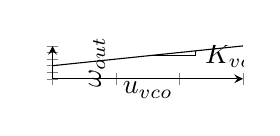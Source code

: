\begin{tikzpicture}
    \begin{axis}[
            height=2cm,
            width=4cm,
            axis lines = left,
            ymin=0,
            x label style={at={(axis description cs:0.5,0.2)},anchor=north},
            y label style={at={(axis description cs:0.14,0.5)},anchor=north},
            yticklabels={,,},
            xticklabels={,,},
            ytick={},
            xlabel = $u_{vco}$,
            ylabel = $\omega_{out}$]
        \addplot [domain=0:6, samples=10] {4+x};
        \draw (axis cs:3,7) -| (axis cs:4.5, 8.5);
        \draw (axis cs:4.5,6.8) node[anchor=west]{$K_{vco}$};
    \end{axis}
\end{tikzpicture}